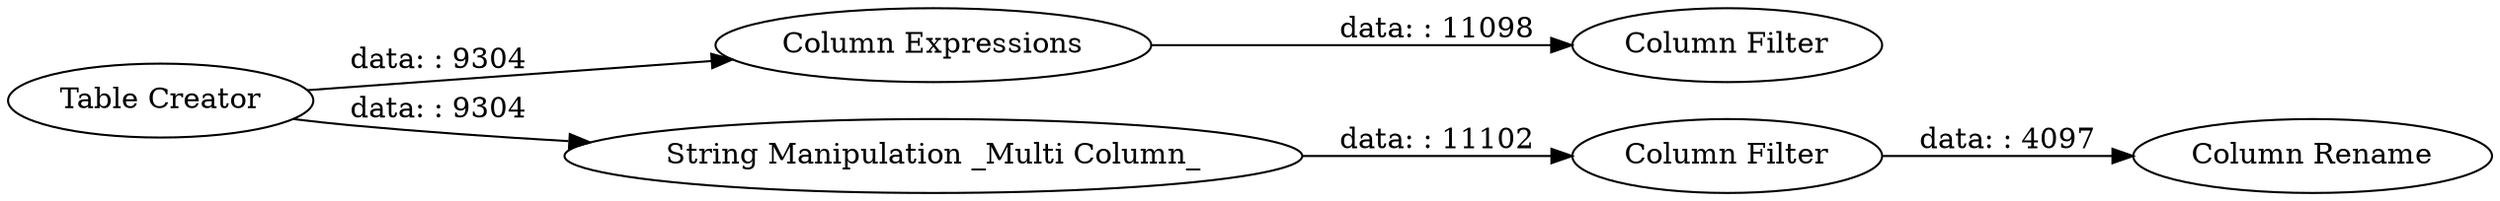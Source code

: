 digraph {
	"2746004951686800040_7" [label="Column Rename"]
	"2746004951686800040_9" [label="Column Filter"]
	"2746004951686800040_8" [label="Column Filter"]
	"2746004951686800040_3" [label="Column Expressions"]
	"2746004951686800040_6" [label="String Manipulation _Multi Column_"]
	"2746004951686800040_1" [label="Table Creator"]
	"2746004951686800040_1" -> "2746004951686800040_3" [label="data: : 9304"]
	"2746004951686800040_6" -> "2746004951686800040_8" [label="data: : 11102"]
	"2746004951686800040_3" -> "2746004951686800040_9" [label="data: : 11098"]
	"2746004951686800040_8" -> "2746004951686800040_7" [label="data: : 4097"]
	"2746004951686800040_1" -> "2746004951686800040_6" [label="data: : 9304"]
	rankdir=LR
}
